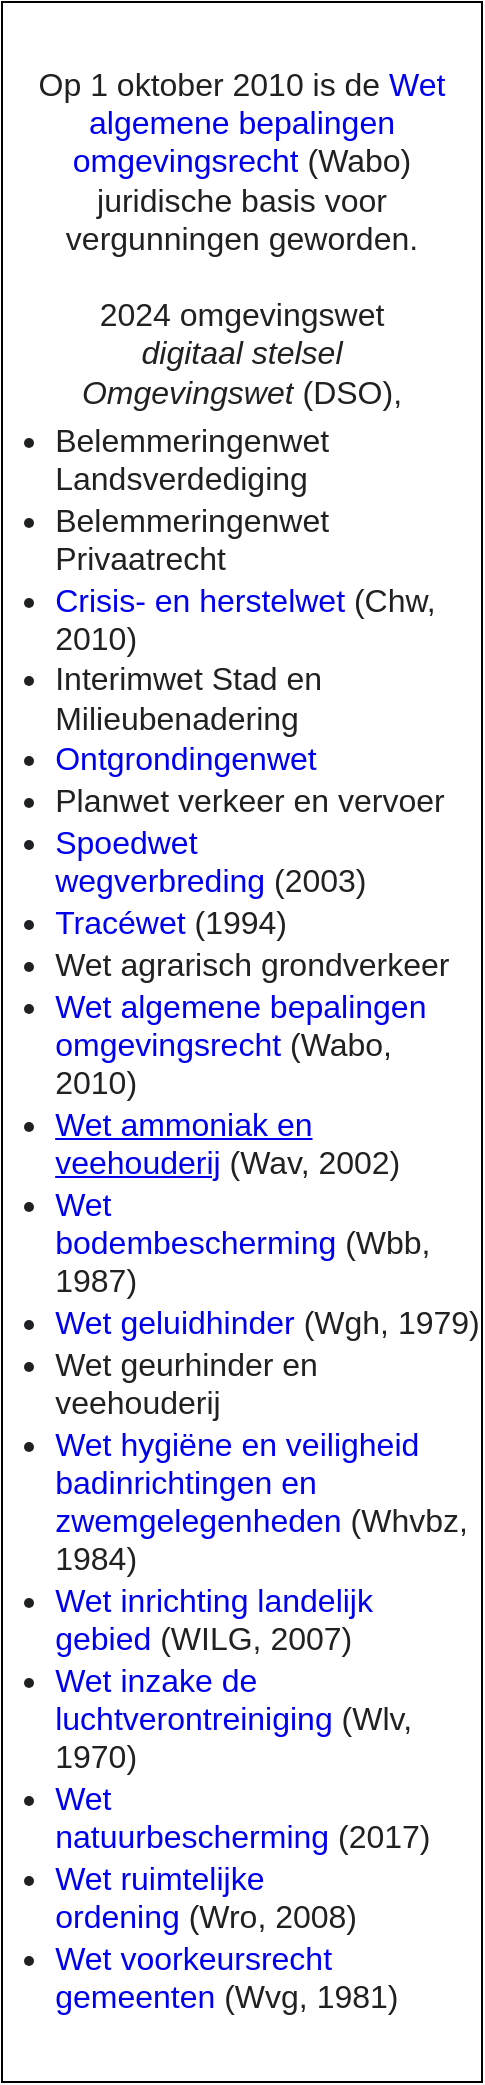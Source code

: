 <mxfile version="24.7.17">
  <diagram name="Pagina-1" id="fHwsfFKdcrlcgSxYYhV7">
    <mxGraphModel dx="1114" dy="-331" grid="1" gridSize="10" guides="1" tooltips="1" connect="1" arrows="1" fold="1" page="1" pageScale="1" pageWidth="827" pageHeight="1169" math="0" shadow="0">
      <root>
        <mxCell id="0" />
        <mxCell id="1" parent="0" />
        <mxCell id="Ovshlq4HTxYvNxlz1h3q-2" value="&lt;span style=&quot;color: rgb(32, 33, 34); font-family: sans-serif; font-size: 16px; text-align: start; background-color: rgb(255, 255, 255);&quot;&gt;Op 1 oktober 2010 is de&amp;nbsp;&lt;/span&gt;&lt;a href=&quot;https://nl.wikipedia.org/wiki/Wet_algemene_bepalingen_omgevingsrecht&quot; title=&quot;Wet algemene bepalingen omgevingsrecht&quot; style=&quot;text-decoration-line: none; background: none rgb(255, 255, 255); border-radius: 0px; overflow-wrap: break-word; font-family: sans-serif; font-size: 16px; text-align: start;&quot;&gt;Wet algemene bepalingen omgevingsrecht&lt;/a&gt;&lt;span style=&quot;color: rgb(32, 33, 34); font-family: sans-serif; font-size: 16px; text-align: start; background-color: rgb(255, 255, 255);&quot;&gt;&amp;nbsp;(Wabo) juridische basis voor vergunningen geworden.&lt;br&gt;&lt;br&gt;2024 omgevingswet&lt;br&gt;&lt;/span&gt;&lt;i style=&quot;color: rgb(32, 33, 34); font-family: sans-serif; font-size: 16px; text-align: start; background-color: rgb(255, 255, 255);&quot;&gt;digitaal stelsel Omgevingswet&lt;/i&gt;&lt;span style=&quot;color: rgb(32, 33, 34); font-family: sans-serif; font-size: 16px; text-align: start; background-color: rgb(255, 255, 255);&quot;&gt;&amp;nbsp;(DSO),&lt;br&gt;&lt;/span&gt;&lt;ul style=&quot;margin: 0.3em 0px 0px 1.6em; margin-inline-start: 1.6em; padding: 0px; color: rgb(32, 33, 34); font-family: sans-serif; font-size: 16px; text-align: start; background-color: rgb(255, 255, 255);&quot;&gt;&lt;li style=&quot;margin-bottom: 0.1em;&quot;&gt;Belemmeringenwet Landsverdediging&lt;/li&gt;&lt;li style=&quot;margin-bottom: 0.1em;&quot;&gt;Belemmeringenwet Privaatrecht&lt;/li&gt;&lt;li style=&quot;margin-bottom: 0.1em;&quot;&gt;&lt;a href=&quot;https://nl.wikipedia.org/wiki/Crisis-_en_herstelwet&quot; title=&quot;Crisis- en herstelwet&quot; style=&quot;text-decoration-line: none; background: none; border-radius: 0px; overflow-wrap: break-word;&quot;&gt;Crisis- en herstelwet&lt;/a&gt;&amp;nbsp;(Chw, 2010)&lt;/li&gt;&lt;li style=&quot;margin-bottom: 0.1em;&quot;&gt;Interimwet Stad en Milieubenadering&lt;/li&gt;&lt;li style=&quot;margin-bottom: 0.1em;&quot;&gt;&lt;a href=&quot;https://nl.wikipedia.org/w/index.php?title=Ontgrondingenwet&amp;amp;action=edit&amp;amp;redlink=1&quot; class=&quot;new&quot; title=&quot;Ontgrondingenwet (de pagina bestaat niet)&quot; style=&quot;text-decoration-line: none; background: none; border-radius: 0px; overflow-wrap: break-word;&quot;&gt;Ontgrondingenwet&lt;/a&gt;&lt;/li&gt;&lt;li style=&quot;margin-bottom: 0.1em;&quot;&gt;Planwet verkeer en vervoer&lt;/li&gt;&lt;li style=&quot;margin-bottom: 0.1em;&quot;&gt;&lt;a href=&quot;https://nl.wikipedia.org/wiki/Spoedwet_wegverbreding&quot; title=&quot;Spoedwet wegverbreding&quot; style=&quot;text-decoration-line: none; background: none; border-radius: 0px; overflow-wrap: break-word;&quot;&gt;Spoedwet wegverbreding&lt;/a&gt;&amp;nbsp;(2003)&lt;/li&gt;&lt;li style=&quot;margin-bottom: 0.1em;&quot;&gt;&lt;a href=&quot;https://nl.wikipedia.org/wiki/Trac%C3%A9wet&quot; title=&quot;Tracéwet&quot; style=&quot;text-decoration-line: none; background: none; border-radius: 0px; overflow-wrap: break-word;&quot;&gt;Tracéwet&lt;/a&gt;&amp;nbsp;(1994)&lt;/li&gt;&lt;li style=&quot;margin-bottom: 0.1em;&quot;&gt;Wet agrarisch grondverkeer&lt;/li&gt;&lt;li style=&quot;margin-bottom: 0.1em;&quot;&gt;&lt;a href=&quot;https://nl.wikipedia.org/wiki/Wet_algemene_bepalingen_omgevingsrecht&quot; title=&quot;Wet algemene bepalingen omgevingsrecht&quot; style=&quot;text-decoration-line: none; background: none; border-radius: 0px; overflow-wrap: break-word;&quot;&gt;Wet algemene bepalingen omgevingsrecht&lt;/a&gt;&amp;nbsp;(Wabo, 2010)&lt;/li&gt;&lt;li style=&quot;margin-bottom: 0.1em;&quot;&gt;&lt;a href=&quot;https://nl.wikipedia.org/wiki/Wet_ammoniak_en_veehouderij&quot; title=&quot;&quot; style=&quot;background: none; border-radius: 0px; outline-color: var(--outline-color-progressive--focus,#36c); overflow-wrap: break-word;&quot;&gt;Wet ammoniak en veehouderij&lt;/a&gt;&amp;nbsp;(Wav, 2002)&lt;/li&gt;&lt;li style=&quot;margin-bottom: 0.1em;&quot;&gt;&lt;a href=&quot;https://nl.wikipedia.org/wiki/Wet_bodembescherming&quot; title=&quot;Wet bodembescherming&quot; style=&quot;text-decoration-line: none; background: none; border-radius: 0px; overflow-wrap: break-word;&quot;&gt;Wet bodembescherming&lt;/a&gt;&amp;nbsp;(Wbb, 1987)&lt;/li&gt;&lt;li style=&quot;margin-bottom: 0.1em;&quot;&gt;&lt;a href=&quot;https://nl.wikipedia.org/wiki/Wet_geluidhinder&quot; title=&quot;Wet geluidhinder&quot; style=&quot;text-decoration-line: none; background: none; border-radius: 0px; overflow-wrap: break-word;&quot;&gt;Wet geluidhinder&lt;/a&gt;&amp;nbsp;(Wgh, 1979)&lt;/li&gt;&lt;li style=&quot;margin-bottom: 0.1em;&quot;&gt;Wet geurhinder en veehouderij&lt;/li&gt;&lt;li style=&quot;margin-bottom: 0.1em;&quot;&gt;&lt;a href=&quot;https://nl.wikipedia.org/wiki/Wet_hygi%C3%ABne_en_veiligheid_badinrichtingen_en_zwemgelegenheden&quot; title=&quot;Wet hygiëne en veiligheid badinrichtingen en zwemgelegenheden&quot; style=&quot;text-decoration-line: none; background: none; border-radius: 0px; overflow-wrap: break-word;&quot;&gt;Wet hygiëne en veiligheid badinrichtingen en zwemgelegenheden&lt;/a&gt;&amp;nbsp;(Whvbz, 1984)&lt;/li&gt;&lt;li style=&quot;margin-bottom: 0.1em;&quot;&gt;&lt;a href=&quot;https://nl.wikipedia.org/wiki/Wet_inrichting_landelijk_gebied&quot; title=&quot;Wet inrichting landelijk gebied&quot; style=&quot;text-decoration-line: none; background: none; border-radius: 0px; overflow-wrap: break-word;&quot;&gt;Wet inrichting landelijk gebied&lt;/a&gt;&amp;nbsp;(WILG, 2007)&lt;/li&gt;&lt;li style=&quot;margin-bottom: 0.1em;&quot;&gt;&lt;a href=&quot;https://nl.wikipedia.org/w/index.php?title=Wet_inzake_de_luchtverontreiniging&amp;amp;action=edit&amp;amp;redlink=1&quot; class=&quot;new&quot; title=&quot;Wet inzake de luchtverontreiniging (de pagina bestaat niet)&quot; style=&quot;text-decoration-line: none; background: none; border-radius: 0px; overflow-wrap: break-word;&quot;&gt;Wet inzake de luchtverontreiniging&lt;/a&gt;&amp;nbsp;(Wlv, 1970)&lt;/li&gt;&lt;li style=&quot;margin-bottom: 0.1em;&quot;&gt;&lt;a href=&quot;https://nl.wikipedia.org/wiki/Wet_natuurbescherming&quot; title=&quot;Wet natuurbescherming&quot; style=&quot;text-decoration-line: none; background: none; border-radius: 0px; overflow-wrap: break-word;&quot;&gt;Wet natuurbescherming&lt;/a&gt;&amp;nbsp;(2017)&lt;/li&gt;&lt;li style=&quot;margin-bottom: 0.1em;&quot;&gt;&lt;a href=&quot;https://nl.wikipedia.org/wiki/Wet_ruimtelijke_ordening&quot; title=&quot;Wet ruimtelijke ordening&quot; style=&quot;text-decoration-line: none; background: none; border-radius: 0px; overflow-wrap: break-word;&quot;&gt;Wet ruimtelijke ordening&lt;/a&gt;&amp;nbsp;(Wro, 2008)&lt;/li&gt;&lt;li style=&quot;margin-bottom: 0.1em;&quot;&gt;&lt;a href=&quot;https://nl.wikipedia.org/wiki/Wet_voorkeursrecht_gemeenten&quot; title=&quot;Wet voorkeursrecht gemeenten&quot; style=&quot;text-decoration-line: none; background: none; border-radius: 0px; overflow-wrap: break-word;&quot;&gt;Wet voorkeursrecht gemeenten&lt;/a&gt;&amp;nbsp;(Wvg, 1981)&lt;/li&gt;&lt;/ul&gt;" style="rounded=0;whiteSpace=wrap;html=1;" vertex="1" parent="1">
          <mxGeometry y="1169" width="240" height="1040" as="geometry" />
        </mxCell>
      </root>
    </mxGraphModel>
  </diagram>
</mxfile>
